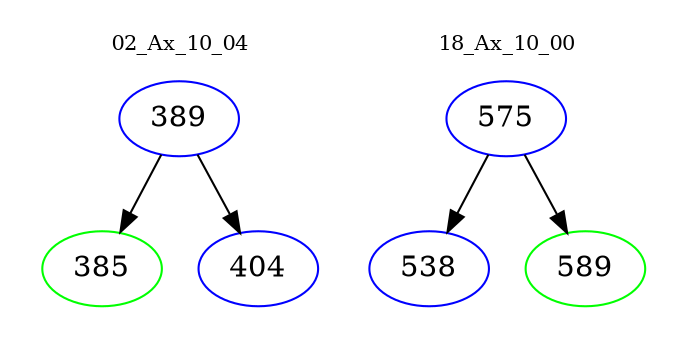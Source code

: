 digraph{
subgraph cluster_0 {
color = white
label = "02_Ax_10_04";
fontsize=10;
T0_389 [label="389", color="blue"]
T0_389 -> T0_385 [color="black"]
T0_385 [label="385", color="green"]
T0_389 -> T0_404 [color="black"]
T0_404 [label="404", color="blue"]
}
subgraph cluster_1 {
color = white
label = "18_Ax_10_00";
fontsize=10;
T1_575 [label="575", color="blue"]
T1_575 -> T1_538 [color="black"]
T1_538 [label="538", color="blue"]
T1_575 -> T1_589 [color="black"]
T1_589 [label="589", color="green"]
}
}
